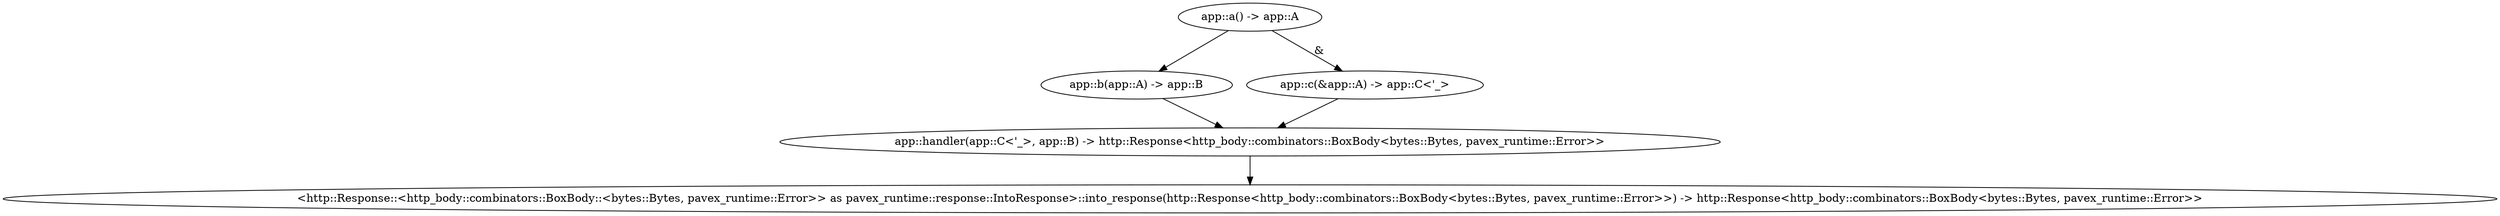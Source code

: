 digraph "GET /home" {
    0 [ label = "app::handler(app::C<'_>, app::B) -> http::Response<http_body::combinators::BoxBody<bytes::Bytes, pavex_runtime::Error>>"]
    1 [ label = "app::b(app::A) -> app::B"]
    2 [ label = "app::a() -> app::A"]
    3 [ label = "app::c(&app::A) -> app::C<'_>"]
    4 [ label = "<http::Response::<http_body::combinators::BoxBody::<bytes::Bytes, pavex_runtime::Error>> as pavex_runtime::response::IntoResponse>::into_response(http::Response<http_body::combinators::BoxBody<bytes::Bytes, pavex_runtime::Error>>) -> http::Response<http_body::combinators::BoxBody<bytes::Bytes, pavex_runtime::Error>>"]
    1 -> 0 [ ]
    2 -> 1 [ ]
    3 -> 0 [ ]
    2 -> 3 [ label = "&"]
    0 -> 4 [ ]
}
digraph app_state {
    0 [ label = "crate::ApplicationState() -> crate::ApplicationState"]
}